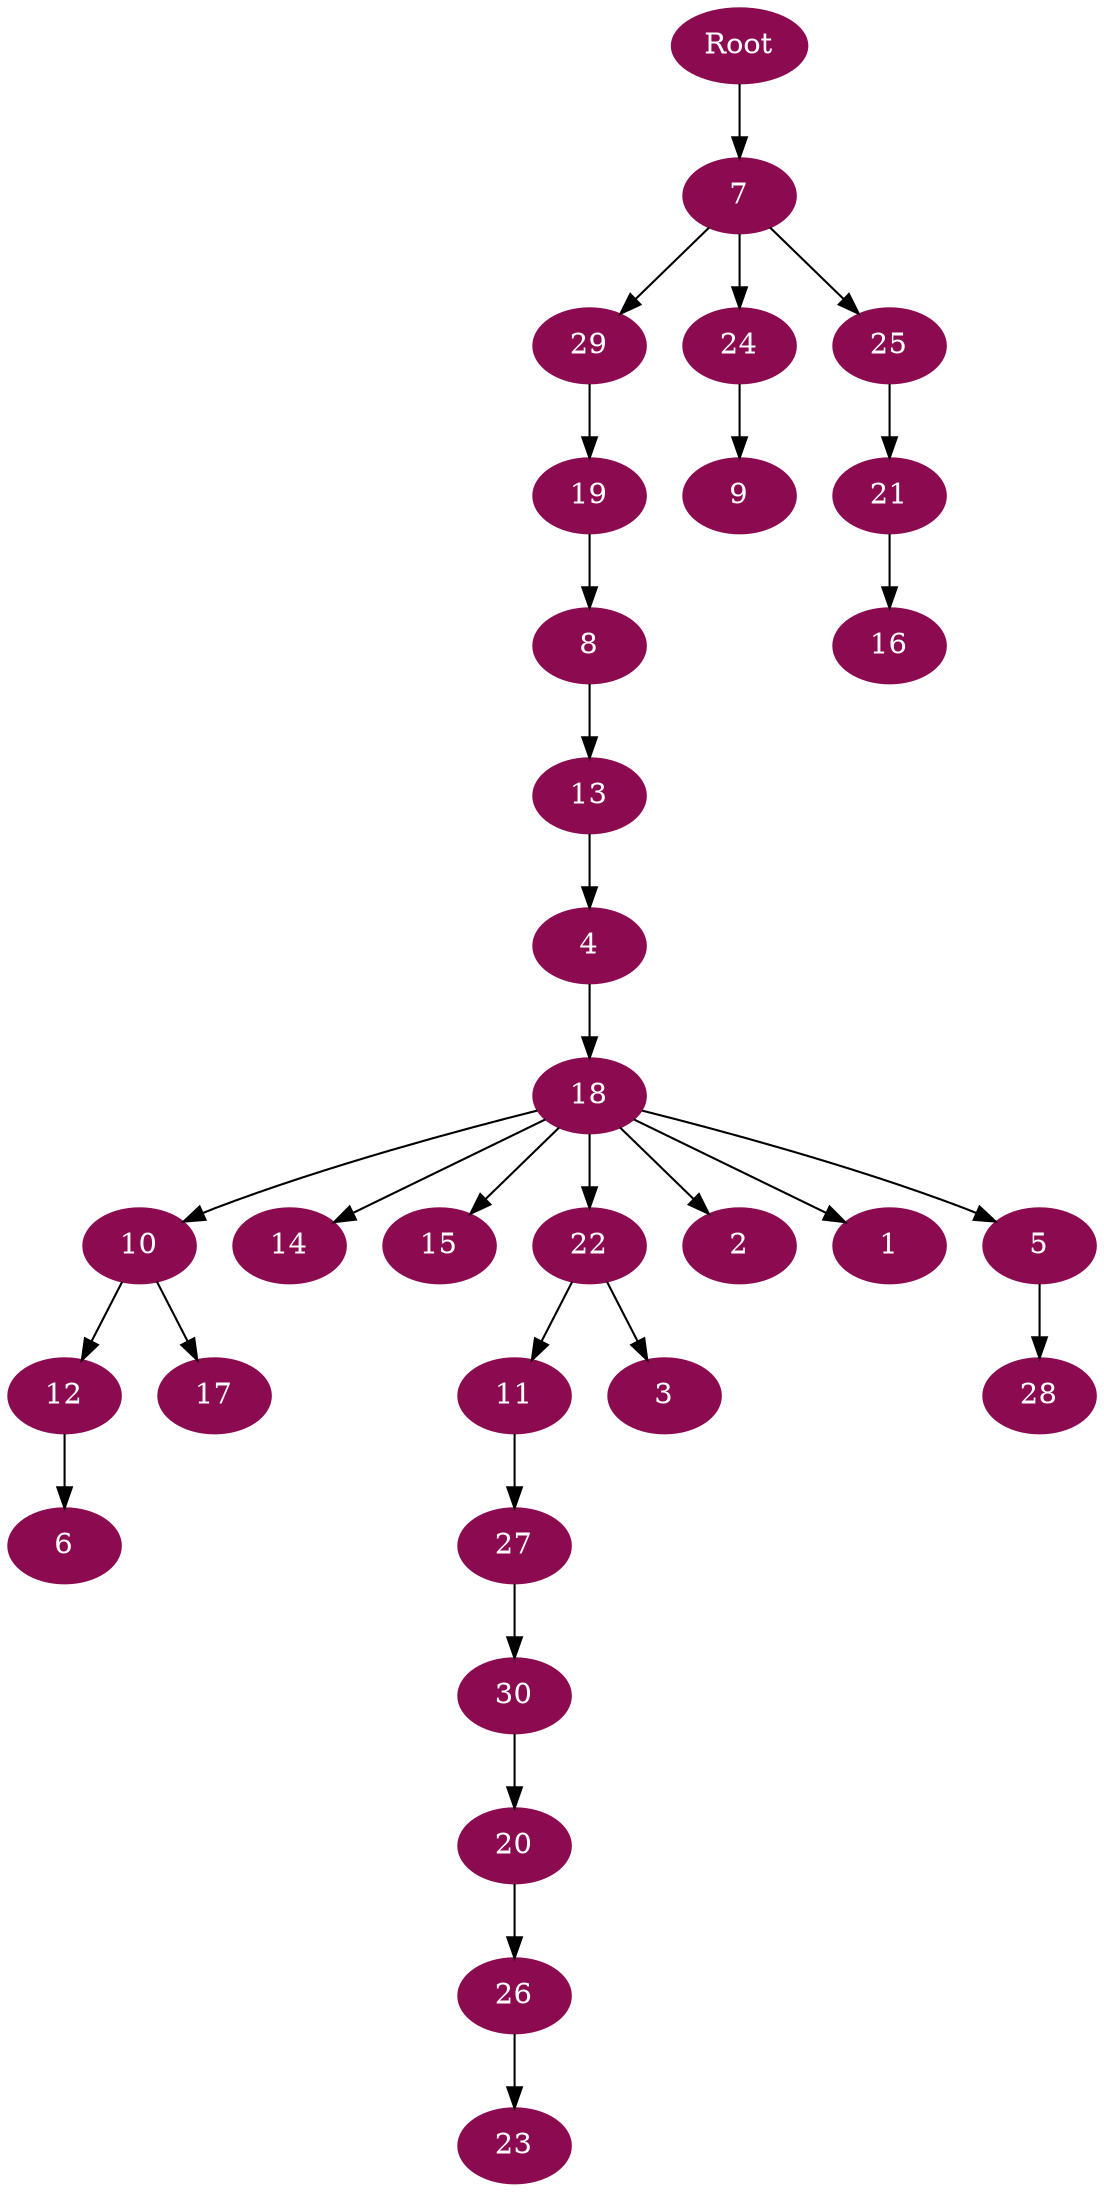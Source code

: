 digraph G {
node [color=deeppink4, style=filled, fontcolor=white];
Root -> 7;
7 -> 29;
29 -> 19;
19 -> 8;
8 -> 13;
13 -> 4;
4 -> 18;
18 -> 10;
10 -> 12;
12 -> 6;
10 -> 17;
18 -> 14;
18 -> 15;
18 -> 22;
22 -> 11;
11 -> 27;
27 -> 30;
30 -> 20;
20 -> 26;
26 -> 23;
22 -> 3;
18 -> 2;
18 -> 1;
18 -> 5;
5 -> 28;
7 -> 24;
24 -> 9;
7 -> 25;
25 -> 21;
21 -> 16;
}
